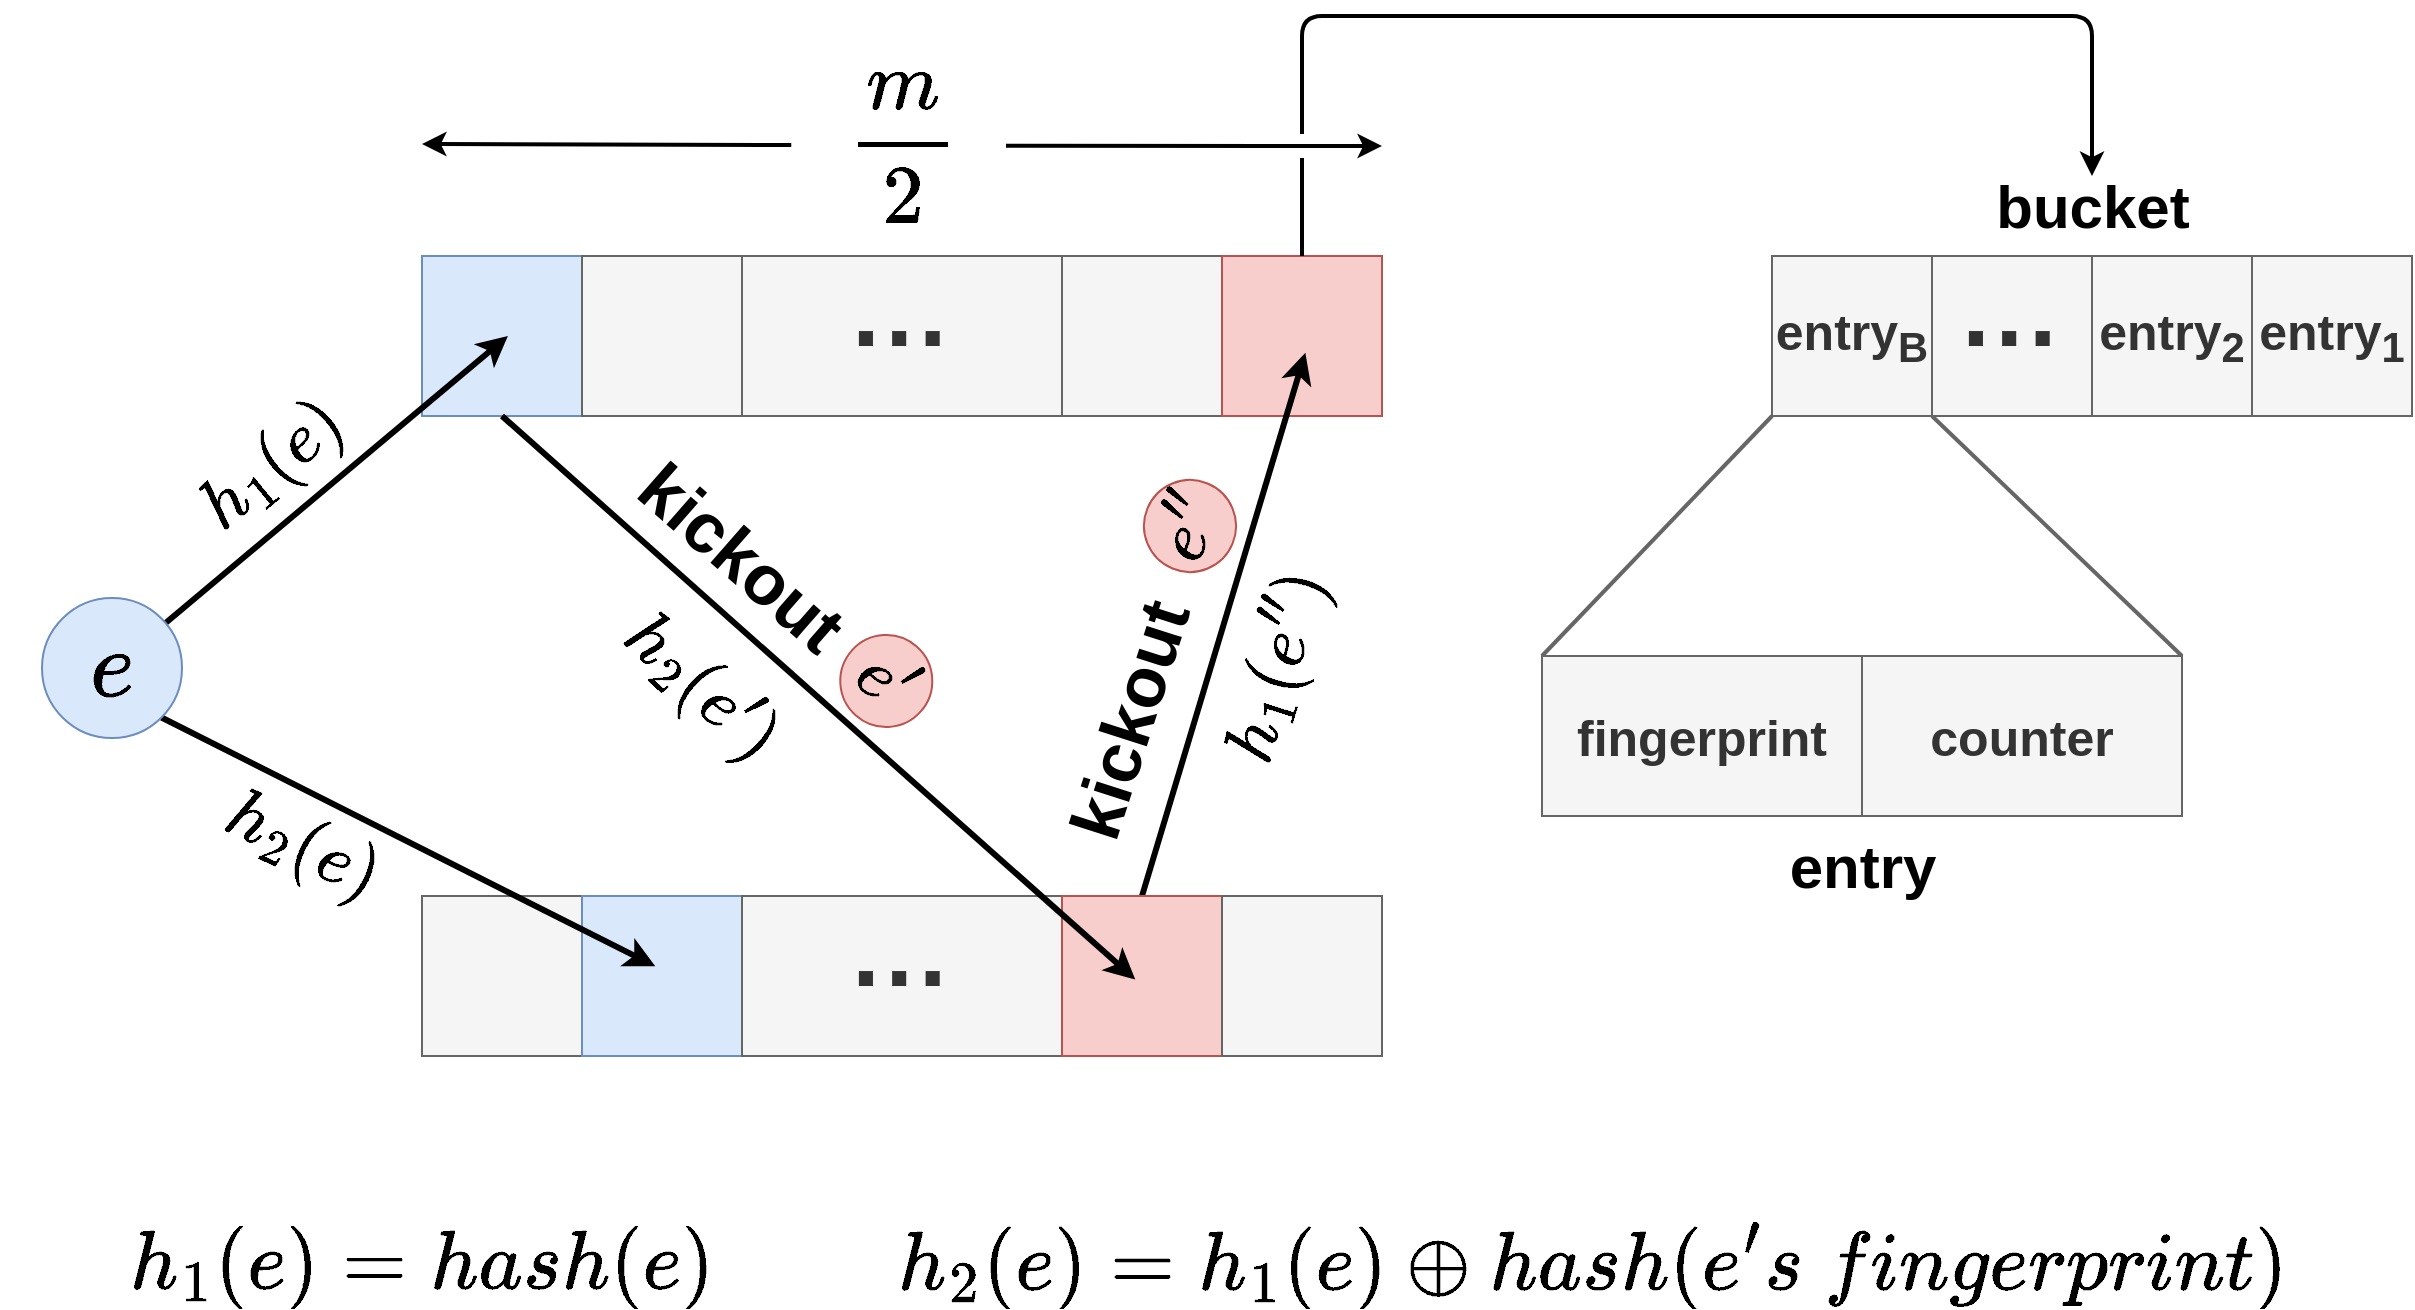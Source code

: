 <mxfile version="14.6.10" type="github" pages="2">
  <diagram id="V1oaGlMTSQQ7UraVtOu0" name="第 1 页">
    <mxGraphModel dx="2073" dy="1174" grid="1" gridSize="10" guides="1" tooltips="1" connect="1" arrows="1" fold="1" page="0" pageScale="1" pageWidth="827" pageHeight="1169" math="1" shadow="0">
      <root>
        <mxCell id="0" />
        <mxCell id="1" parent="0" />
        <mxCell id="x8S9NzMH1xu4llDqmko2-1" value="" style="whiteSpace=wrap;html=1;aspect=fixed;fontStyle=1;fillColor=#dae8fc;strokeColor=#6c8ebf;" vertex="1" parent="1">
          <mxGeometry x="-200" y="120" width="80" height="80" as="geometry" />
        </mxCell>
        <mxCell id="x8S9NzMH1xu4llDqmko2-2" value="" style="whiteSpace=wrap;html=1;aspect=fixed;fontStyle=1;fillColor=#f5f5f5;strokeColor=#666666;fontColor=#333333;" vertex="1" parent="1">
          <mxGeometry x="-120" y="120" width="80" height="80" as="geometry" />
        </mxCell>
        <mxCell id="x8S9NzMH1xu4llDqmko2-3" value="&lt;font style=&quot;font-size: 50px&quot;&gt;···&lt;/font&gt;" style="rounded=0;whiteSpace=wrap;html=1;fontStyle=1;fillColor=#f5f5f5;strokeColor=#666666;fontColor=#333333;" vertex="1" parent="1">
          <mxGeometry x="-40" y="120" width="160" height="80" as="geometry" />
        </mxCell>
        <mxCell id="x8S9NzMH1xu4llDqmko2-4" value="" style="whiteSpace=wrap;html=1;aspect=fixed;fontStyle=1;fillColor=#f5f5f5;strokeColor=#666666;fontColor=#333333;" vertex="1" parent="1">
          <mxGeometry x="120" y="120" width="80" height="80" as="geometry" />
        </mxCell>
        <mxCell id="x8S9NzMH1xu4llDqmko2-5" value="" style="whiteSpace=wrap;html=1;aspect=fixed;fontStyle=1;fillColor=#f8cecc;strokeColor=#b85450;" vertex="1" parent="1">
          <mxGeometry x="200" y="120" width="80" height="80" as="geometry" />
        </mxCell>
        <mxCell id="x8S9NzMH1xu4llDqmko2-6" value="" style="whiteSpace=wrap;html=1;aspect=fixed;fontStyle=1;fillColor=#f5f5f5;strokeColor=#666666;fontColor=#333333;" vertex="1" parent="1">
          <mxGeometry x="-200" y="440" width="80" height="80" as="geometry" />
        </mxCell>
        <mxCell id="x8S9NzMH1xu4llDqmko2-7" value="" style="whiteSpace=wrap;html=1;aspect=fixed;fontStyle=1;fillColor=#dae8fc;strokeColor=#6c8ebf;" vertex="1" parent="1">
          <mxGeometry x="-120" y="440" width="80" height="80" as="geometry" />
        </mxCell>
        <mxCell id="x8S9NzMH1xu4llDqmko2-8" value="&lt;font style=&quot;font-size: 50px&quot;&gt;···&lt;/font&gt;" style="rounded=0;whiteSpace=wrap;html=1;fontStyle=1;fillColor=#f5f5f5;strokeColor=#666666;fontColor=#333333;" vertex="1" parent="1">
          <mxGeometry x="-40" y="440" width="160" height="80" as="geometry" />
        </mxCell>
        <mxCell id="x8S9NzMH1xu4llDqmko2-22" style="edgeStyle=none;rounded=0;orthogonalLoop=1;jettySize=auto;html=1;entryX=0.521;entryY=0.605;entryDx=0;entryDy=0;entryPerimeter=0;strokeWidth=3;fontStyle=1;exitX=0.5;exitY=0;exitDx=0;exitDy=0;" edge="1" parent="1" source="x8S9NzMH1xu4llDqmko2-9" target="x8S9NzMH1xu4llDqmko2-5">
          <mxGeometry relative="1" as="geometry" />
        </mxCell>
        <mxCell id="x8S9NzMH1xu4llDqmko2-9" value="" style="whiteSpace=wrap;html=1;aspect=fixed;fontStyle=1;fillColor=#f8cecc;strokeColor=#b85450;" vertex="1" parent="1">
          <mxGeometry x="120" y="440" width="80" height="80" as="geometry" />
        </mxCell>
        <mxCell id="x8S9NzMH1xu4llDqmko2-10" value="" style="whiteSpace=wrap;html=1;aspect=fixed;fontStyle=1;fillColor=#f5f5f5;strokeColor=#666666;fontColor=#333333;" vertex="1" parent="1">
          <mxGeometry x="200" y="440" width="80" height="80" as="geometry" />
        </mxCell>
        <mxCell id="x8S9NzMH1xu4llDqmko2-12" style="orthogonalLoop=1;jettySize=auto;html=1;entryX=0.537;entryY=0.5;entryDx=0;entryDy=0;entryPerimeter=0;rounded=0;strokeWidth=3;fontStyle=1;" edge="1" parent="1" source="-CqkMzrQlvju-AGW4vCq-1" target="x8S9NzMH1xu4llDqmko2-1">
          <mxGeometry relative="1" as="geometry">
            <mxPoint x="-240" y="180" as="targetPoint" />
            <mxPoint x="-321.2" y="328.5" as="sourcePoint" />
          </mxGeometry>
        </mxCell>
        <mxCell id="x8S9NzMH1xu4llDqmko2-13" style="edgeStyle=none;rounded=0;orthogonalLoop=1;jettySize=auto;html=1;entryX=0.458;entryY=0.439;entryDx=0;entryDy=0;entryPerimeter=0;strokeWidth=3;fontStyle=1;exitX=1;exitY=1;exitDx=0;exitDy=0;" edge="1" parent="1" source="-CqkMzrQlvju-AGW4vCq-1" target="x8S9NzMH1xu4llDqmko2-7">
          <mxGeometry relative="1" as="geometry">
            <mxPoint x="-340" y="430" as="sourcePoint" />
          </mxGeometry>
        </mxCell>
        <mxCell id="x8S9NzMH1xu4llDqmko2-14" value="&lt;font style=&quot;font-size: 30px&quot;&gt;$$h_{1}(e)$$&lt;/font&gt;" style="text;html=1;align=center;verticalAlign=middle;resizable=0;points=[];autosize=1;strokeColor=none;rotation=-39.4;fontStyle=1" vertex="1" parent="1">
          <mxGeometry x="-370" y="210" width="190" height="30" as="geometry" />
        </mxCell>
        <mxCell id="x8S9NzMH1xu4llDqmko2-15" value="&lt;font style=&quot;font-size: 30px&quot;&gt;$$h_{2}(e)$$&lt;/font&gt;" style="text;html=1;align=center;verticalAlign=middle;resizable=0;points=[];autosize=1;strokeColor=none;rotation=26.3;fontStyle=1" vertex="1" parent="1">
          <mxGeometry x="-355" y="400" width="190" height="30" as="geometry" />
        </mxCell>
        <mxCell id="x8S9NzMH1xu4llDqmko2-19" style="edgeStyle=none;orthogonalLoop=1;jettySize=auto;html=1;exitX=0.5;exitY=1;exitDx=0;exitDy=0;entryX=0.458;entryY=0.522;entryDx=0;entryDy=0;entryPerimeter=0;strokeWidth=3;fontStyle=1;rounded=0;" edge="1" parent="1" source="x8S9NzMH1xu4llDqmko2-1" target="x8S9NzMH1xu4llDqmko2-9">
          <mxGeometry relative="1" as="geometry" />
        </mxCell>
        <mxCell id="x8S9NzMH1xu4llDqmko2-20" value="&lt;font style=&quot;font-size: 35px&quot;&gt;kickout&lt;/font&gt;" style="text;html=1;align=center;verticalAlign=middle;resizable=0;points=[];autosize=1;strokeColor=none;rotation=41.2;fontStyle=1" vertex="1" parent="1">
          <mxGeometry x="-110" y="255" width="140" height="30" as="geometry" />
        </mxCell>
        <mxCell id="x8S9NzMH1xu4llDqmko2-21" value="&lt;font style=&quot;font-size: 30px&quot;&gt;$$h_{2}(e&#39;)$$&lt;/font&gt;" style="text;html=1;align=center;verticalAlign=middle;resizable=0;points=[];autosize=1;strokeColor=none;rotation=42.7;fontStyle=1" vertex="1" parent="1">
          <mxGeometry x="-160" y="320" width="200" height="30" as="geometry" />
        </mxCell>
        <mxCell id="x8S9NzMH1xu4llDqmko2-23" value="&lt;font style=&quot;font-size: 35px&quot;&gt;kickout&lt;/font&gt;" style="text;html=1;align=center;verticalAlign=middle;resizable=0;points=[];autosize=1;strokeColor=none;rotation=-72.2;fontStyle=1" vertex="1" parent="1">
          <mxGeometry x="83" y="337" width="140" height="30" as="geometry" />
        </mxCell>
        <mxCell id="x8S9NzMH1xu4llDqmko2-24" value="&lt;font style=&quot;font-size: 30px&quot;&gt;$$h_{1}(e&#39;&#39;)$$&lt;/font&gt;" style="text;html=1;align=center;verticalAlign=middle;resizable=0;points=[];autosize=1;strokeColor=none;rotation=-72.4;fontStyle=1" vertex="1" parent="1">
          <mxGeometry x="122" y="311" width="210" height="30" as="geometry" />
        </mxCell>
        <mxCell id="x8S9NzMH1xu4llDqmko2-40" style="edgeStyle=none;rounded=0;orthogonalLoop=1;jettySize=auto;html=1;exitX=0;exitY=1;exitDx=0;exitDy=0;entryX=0;entryY=0;entryDx=0;entryDy=0;endSize=6;strokeColor=#666666;strokeWidth=2;endArrow=none;endFill=0;fontStyle=1;fillColor=#f5f5f5;" edge="1" parent="1" source="x8S9NzMH1xu4llDqmko2-25" target="x8S9NzMH1xu4llDqmko2-33">
          <mxGeometry relative="1" as="geometry" />
        </mxCell>
        <mxCell id="x8S9NzMH1xu4llDqmko2-41" style="edgeStyle=none;rounded=0;orthogonalLoop=1;jettySize=auto;html=1;exitX=1;exitY=1;exitDx=0;exitDy=0;entryX=1;entryY=0;entryDx=0;entryDy=0;endSize=6;strokeColor=#666666;strokeWidth=2;endArrow=none;endFill=0;startArrow=none;startFill=0;fontStyle=1;fillColor=#f5f5f5;" edge="1" parent="1" source="x8S9NzMH1xu4llDqmko2-25" target="x8S9NzMH1xu4llDqmko2-34">
          <mxGeometry relative="1" as="geometry" />
        </mxCell>
        <mxCell id="x8S9NzMH1xu4llDqmko2-25" value="&lt;font style=&quot;font-size: 25px&quot;&gt;&lt;span&gt;entry&lt;sub&gt;B&lt;/sub&gt;&lt;/span&gt;&lt;/font&gt;" style="whiteSpace=wrap;html=1;aspect=fixed;fontStyle=1;fillColor=#f5f5f5;strokeColor=#666666;fontColor=#333333;" vertex="1" parent="1">
          <mxGeometry x="475" y="120" width="80" height="80" as="geometry" />
        </mxCell>
        <mxCell id="x8S9NzMH1xu4llDqmko2-26" value="&lt;font style=&quot;font-size: 50px&quot;&gt;···&lt;/font&gt;" style="whiteSpace=wrap;html=1;aspect=fixed;fontStyle=1;fillColor=#f5f5f5;strokeColor=#666666;fontColor=#333333;" vertex="1" parent="1">
          <mxGeometry x="555" y="120" width="80" height="80" as="geometry" />
        </mxCell>
        <mxCell id="x8S9NzMH1xu4llDqmko2-27" value="&lt;font style=&quot;font-size: 25px&quot;&gt;&lt;span&gt;entry&lt;sub&gt;2&lt;/sub&gt;&lt;/span&gt;&lt;/font&gt;" style="whiteSpace=wrap;html=1;aspect=fixed;fontStyle=1;fillColor=#f5f5f5;strokeColor=#666666;fontColor=#333333;" vertex="1" parent="1">
          <mxGeometry x="635" y="120" width="80" height="80" as="geometry" />
        </mxCell>
        <mxCell id="x8S9NzMH1xu4llDqmko2-28" value="&lt;font style=&quot;font-size: 25px&quot;&gt;&lt;span&gt;entry&lt;sub&gt;1&lt;/sub&gt;&lt;/span&gt;&lt;/font&gt;" style="whiteSpace=wrap;html=1;aspect=fixed;fontStyle=1;fillColor=#f5f5f5;strokeColor=#666666;fontColor=#333333;" vertex="1" parent="1">
          <mxGeometry x="715" y="120" width="80" height="80" as="geometry" />
        </mxCell>
        <mxCell id="x8S9NzMH1xu4llDqmko2-29" value="&lt;font style=&quot;font-size: 30px&quot;&gt;&lt;span&gt;bucket&lt;/span&gt;&lt;/font&gt;" style="text;html=1;align=center;verticalAlign=middle;resizable=0;points=[];autosize=1;fontStyle=1;" vertex="1" parent="1">
          <mxGeometry x="580" y="80" width="110" height="30" as="geometry" />
        </mxCell>
        <mxCell id="x8S9NzMH1xu4llDqmko2-33" value="&lt;font style=&quot;font-size: 25px&quot;&gt;fingerprint&lt;/font&gt;" style="rounded=0;whiteSpace=wrap;html=1;fontStyle=1;fillColor=#f5f5f5;strokeColor=#666666;fontColor=#333333;" vertex="1" parent="1">
          <mxGeometry x="360" y="320" width="160" height="80" as="geometry" />
        </mxCell>
        <mxCell id="x8S9NzMH1xu4llDqmko2-34" value="&lt;font style=&quot;font-size: 25px&quot;&gt;counter&lt;/font&gt;" style="rounded=0;whiteSpace=wrap;html=1;fontStyle=1;fillColor=#f5f5f5;strokeColor=#666666;fontColor=#333333;" vertex="1" parent="1">
          <mxGeometry x="520" y="320" width="160" height="80" as="geometry" />
        </mxCell>
        <mxCell id="x8S9NzMH1xu4llDqmko2-42" value="&lt;font style=&quot;font-size: 30px&quot;&gt;entry&lt;/font&gt;" style="text;html=1;align=center;verticalAlign=middle;resizable=0;points=[];autosize=1;fontStyle=1;" vertex="1" parent="1">
          <mxGeometry x="475" y="410" width="90" height="30" as="geometry" />
        </mxCell>
        <mxCell id="x8S9NzMH1xu4llDqmko2-48" style="rounded=0;orthogonalLoop=1;jettySize=auto;html=1;startArrow=none;startFill=0;endArrow=classic;endFill=1;endSize=6;strokeColor=#000000;strokeWidth=2;exitX=0.287;exitY=0.483;exitDx=0;exitDy=0;exitPerimeter=0;" edge="1" parent="1" source="x8S9NzMH1xu4llDqmko2-46">
          <mxGeometry relative="1" as="geometry">
            <mxPoint x="-200" y="64" as="targetPoint" />
            <mxPoint x="-40" y="90" as="sourcePoint" />
          </mxGeometry>
        </mxCell>
        <mxCell id="x8S9NzMH1xu4llDqmko2-46" value="&lt;font style=&quot;font-size: 35px&quot;&gt;$$\frac{m}{2}$$&lt;/font&gt;" style="text;html=1;align=center;verticalAlign=middle;resizable=0;points=[];autosize=1;strokeColor=none;" vertex="1" parent="1">
          <mxGeometry x="-90" y="50" width="260" height="30" as="geometry" />
        </mxCell>
        <mxCell id="x8S9NzMH1xu4llDqmko2-50" style="rounded=0;orthogonalLoop=1;jettySize=auto;html=1;startArrow=none;startFill=0;endArrow=classic;endFill=1;endSize=6;strokeColor=#000000;strokeWidth=2;exitX=0.7;exitY=0.496;exitDx=0;exitDy=0;exitPerimeter=0;" edge="1" parent="1" source="x8S9NzMH1xu4llDqmko2-46">
          <mxGeometry relative="1" as="geometry">
            <mxPoint x="280" y="65" as="targetPoint" />
            <mxPoint x="488.05" y="89.58" as="sourcePoint" />
          </mxGeometry>
        </mxCell>
        <mxCell id="x8S9NzMH1xu4llDqmko2-45" style="edgeStyle=orthogonalEdgeStyle;orthogonalLoop=1;jettySize=auto;html=1;entryX=0.5;entryY=0;entryDx=0;entryDy=0;entryPerimeter=0;startArrow=none;startFill=0;endArrow=classic;endFill=1;endSize=6;strokeColor=#000000;strokeWidth=2;fontStyle=1;jumpStyle=gap;jumpSize=10;rounded=1;" edge="1" parent="1" source="x8S9NzMH1xu4llDqmko2-5" target="x8S9NzMH1xu4llDqmko2-29">
          <mxGeometry relative="1" as="geometry">
            <mxPoint x="240" y="60" as="sourcePoint" />
            <Array as="points">
              <mxPoint x="240" />
              <mxPoint x="635" />
            </Array>
          </mxGeometry>
        </mxCell>
        <mxCell id="x8S9NzMH1xu4llDqmko2-53" value="&lt;font style=&quot;font-size: 35px&quot;&gt;$$h_{1}(e) = hash(e)$$&lt;/font&gt;" style="text;html=1;align=center;verticalAlign=middle;resizable=0;points=[];autosize=1;strokeColor=none;" vertex="1" parent="1">
          <mxGeometry x="-390" y="610" width="380" height="30" as="geometry" />
        </mxCell>
        <mxCell id="x8S9NzMH1xu4llDqmko2-55" value="&lt;font style=&quot;font-size: 35px&quot;&gt;$$h_{2}(e) = h_{1}(e) \oplus hash(e&#39;s\ fingerprint)$$&lt;/font&gt;" style="text;html=1;align=center;verticalAlign=middle;resizable=0;points=[];autosize=1;strokeColor=none;" vertex="1" parent="1">
          <mxGeometry x="-20" y="610" width="810" height="30" as="geometry" />
        </mxCell>
        <mxCell id="-CqkMzrQlvju-AGW4vCq-1" value="&lt;font style=&quot;font-size: 40px&quot;&gt;$$e$$&lt;/font&gt;" style="ellipse;whiteSpace=wrap;html=1;aspect=fixed;shadow=0;strokeColor=#6c8ebf;fillColor=#dae8fc;" vertex="1" parent="1">
          <mxGeometry x="-390" y="291" width="70" height="70" as="geometry" />
        </mxCell>
        <mxCell id="-CqkMzrQlvju-AGW4vCq-2" style="edgeStyle=none;curved=1;jumpStyle=gap;jumpSize=10;orthogonalLoop=1;jettySize=auto;html=1;exitX=0.5;exitY=0;exitDx=0;exitDy=0;startArrow=none;startFill=0;endArrow=none;endFill=0;strokeColor=#000000;strokeWidth=4;" edge="1" parent="1" source="-CqkMzrQlvju-AGW4vCq-1" target="-CqkMzrQlvju-AGW4vCq-1">
          <mxGeometry relative="1" as="geometry" />
        </mxCell>
        <mxCell id="-CqkMzrQlvju-AGW4vCq-3" value="&lt;font style=&quot;font-size: 30px&quot;&gt;$$e&#39;$$&lt;/font&gt;" style="ellipse;whiteSpace=wrap;html=1;aspect=fixed;shadow=0;strokeColor=#b85450;fillColor=#f8cecc;rotation=41.8;" vertex="1" parent="1">
          <mxGeometry x="9.14" y="309.5" width="46" height="46" as="geometry" />
        </mxCell>
        <mxCell id="-CqkMzrQlvju-AGW4vCq-4" value="&lt;font style=&quot;font-size: 30px&quot;&gt;$$e&#39;&#39;$$&lt;/font&gt;" style="ellipse;whiteSpace=wrap;html=1;aspect=fixed;shadow=0;strokeColor=#b85450;fillColor=#f8cecc;rotation=-67.6;" vertex="1" parent="1">
          <mxGeometry x="161" y="232" width="46" height="46" as="geometry" />
        </mxCell>
      </root>
    </mxGraphModel>
  </diagram>
  <diagram name="第 1 页 的副本" id="7mlBD-bHxinkEdR7ouqE">
    <mxGraphModel dx="3170" dy="2013" grid="1" gridSize="10" guides="1" tooltips="1" connect="1" arrows="1" fold="1" page="0" pageScale="1" pageWidth="827" pageHeight="1169" math="1" shadow="0">
      <root>
        <mxCell id="ixnJGF-VWS_1nKsYmfAi-0" />
        <mxCell id="ixnJGF-VWS_1nKsYmfAi-1" parent="ixnJGF-VWS_1nKsYmfAi-0" />
        <mxCell id="D7BLiVb56YLApS2BH-3u-14" style="edgeStyle=none;rounded=0;jumpStyle=gap;jumpSize=10;orthogonalLoop=1;jettySize=auto;html=1;startArrow=none;startFill=0;endArrow=classic;endFill=1;endSize=6;strokeColor=#000000;strokeWidth=3;exitX=1;exitY=1;exitDx=0;exitDy=0;" edge="1" parent="ixnJGF-VWS_1nKsYmfAi-1" source="NqLgnIdzLpOWNiTf5Q1N-0" target="D7BLiVb56YLApS2BH-3u-8">
          <mxGeometry relative="1" as="geometry">
            <mxPoint x="314" y="-180" as="targetPoint" />
            <mxPoint x="299" y="-400" as="sourcePoint" />
          </mxGeometry>
        </mxCell>
        <mxCell id="D7BLiVb56YLApS2BH-3u-4" value="&lt;font style=&quot;font-size: 40px&quot;&gt;data stream&lt;/font&gt;" style="ellipse;shape=cloud;whiteSpace=wrap;html=1;shadow=0;fillColor=#f5f5f5;strokeColor=#666666;fontColor=#333333;" vertex="1" parent="ixnJGF-VWS_1nKsYmfAi-1">
          <mxGeometry x="-120" y="-540" width="890" height="130" as="geometry" />
        </mxCell>
        <mxCell id="-XqIfu-6GYl3lcrzQxEl-0" value="" style="whiteSpace=wrap;html=1;aspect=fixed;fontStyle=1;fillColor=#dae8fc;strokeColor=#6c8ebf;" vertex="1" parent="ixnJGF-VWS_1nKsYmfAi-1">
          <mxGeometry x="-200" y="120" width="80" height="80" as="geometry" />
        </mxCell>
        <mxCell id="-XqIfu-6GYl3lcrzQxEl-1" value="" style="whiteSpace=wrap;html=1;aspect=fixed;fontStyle=1;fillColor=#f5f5f5;strokeColor=#666666;fontColor=#333333;" vertex="1" parent="ixnJGF-VWS_1nKsYmfAi-1">
          <mxGeometry x="-120" y="120" width="80" height="80" as="geometry" />
        </mxCell>
        <mxCell id="-XqIfu-6GYl3lcrzQxEl-2" value="&lt;font style=&quot;font-size: 50px&quot;&gt;···&lt;/font&gt;" style="rounded=0;whiteSpace=wrap;html=1;fontStyle=1;fillColor=#f5f5f5;strokeColor=#666666;fontColor=#333333;" vertex="1" parent="ixnJGF-VWS_1nKsYmfAi-1">
          <mxGeometry x="-40" y="120" width="160" height="80" as="geometry" />
        </mxCell>
        <mxCell id="-XqIfu-6GYl3lcrzQxEl-3" value="" style="whiteSpace=wrap;html=1;aspect=fixed;fontStyle=1;fillColor=#f5f5f5;strokeColor=#666666;fontColor=#333333;" vertex="1" parent="ixnJGF-VWS_1nKsYmfAi-1">
          <mxGeometry x="120" y="120" width="80" height="80" as="geometry" />
        </mxCell>
        <mxCell id="D7BLiVb56YLApS2BH-3u-3" style="edgeStyle=none;rounded=0;jumpStyle=gap;jumpSize=10;orthogonalLoop=1;jettySize=auto;html=1;entryX=0;entryY=0.5;entryDx=0;entryDy=0;startArrow=none;startFill=0;endArrow=classic;endFill=1;endSize=6;strokeColor=#666666;strokeWidth=3;fillColor=#f5f5f5;" edge="1" parent="ixnJGF-VWS_1nKsYmfAi-1" source="-XqIfu-6GYl3lcrzQxEl-4" target="-XqIfu-6GYl3lcrzQxEl-23">
          <mxGeometry relative="1" as="geometry" />
        </mxCell>
        <mxCell id="-XqIfu-6GYl3lcrzQxEl-4" value="" style="whiteSpace=wrap;html=1;aspect=fixed;fontStyle=1;fillColor=#f5f5f5;strokeColor=#666666;fontColor=#333333;" vertex="1" parent="ixnJGF-VWS_1nKsYmfAi-1">
          <mxGeometry x="200" y="120" width="80" height="80" as="geometry" />
        </mxCell>
        <mxCell id="D7BLiVb56YLApS2BH-3u-0" style="edgeStyle=none;rounded=0;jumpStyle=gap;jumpSize=10;orthogonalLoop=1;jettySize=auto;html=1;exitX=0;exitY=1;exitDx=0;exitDy=0;dashed=1;startArrow=none;startFill=0;endArrow=none;endFill=0;endSize=6;strokeColor=#666666;strokeWidth=3;fillColor=#f5f5f5;" edge="1" parent="ixnJGF-VWS_1nKsYmfAi-1" source="-XqIfu-6GYl3lcrzQxEl-5">
          <mxGeometry relative="1" as="geometry">
            <mxPoint x="-200" y="600" as="targetPoint" />
          </mxGeometry>
        </mxCell>
        <mxCell id="5GyCDiw_aOwiqqZgQbfZ-0" style="edgeStyle=none;jumpStyle=gap;jumpSize=10;orthogonalLoop=1;jettySize=auto;html=1;exitX=0;exitY=0.5;exitDx=0;exitDy=0;entryX=0;entryY=0.5;entryDx=0;entryDy=0;startArrow=none;startFill=0;endArrow=classic;endFill=1;strokeColor=#000000;strokeWidth=4;curved=1;" edge="1" parent="ixnJGF-VWS_1nKsYmfAi-1" source="-XqIfu-6GYl3lcrzQxEl-5" target="D7BLiVb56YLApS2BH-3u-13">
          <mxGeometry relative="1" as="geometry">
            <Array as="points">
              <mxPoint x="-630" y="240" />
            </Array>
          </mxGeometry>
        </mxCell>
        <mxCell id="-XqIfu-6GYl3lcrzQxEl-5" value="" style="whiteSpace=wrap;html=1;aspect=fixed;fontStyle=1;fillColor=#f5f5f5;strokeColor=#666666;fontColor=#333333;" vertex="1" parent="ixnJGF-VWS_1nKsYmfAi-1">
          <mxGeometry x="-200" y="440" width="80" height="80" as="geometry" />
        </mxCell>
        <mxCell id="-XqIfu-6GYl3lcrzQxEl-6" value="" style="whiteSpace=wrap;html=1;aspect=fixed;fontStyle=1;fillColor=#f5f5f5;strokeColor=#666666;fontColor=#333333;" vertex="1" parent="ixnJGF-VWS_1nKsYmfAi-1">
          <mxGeometry x="-120" y="440" width="80" height="80" as="geometry" />
        </mxCell>
        <mxCell id="-XqIfu-6GYl3lcrzQxEl-7" value="&lt;font style=&quot;font-size: 50px&quot;&gt;···&lt;/font&gt;" style="rounded=0;whiteSpace=wrap;html=1;fontStyle=1;fillColor=#f5f5f5;strokeColor=#666666;fontColor=#333333;" vertex="1" parent="ixnJGF-VWS_1nKsYmfAi-1">
          <mxGeometry x="-40" y="440" width="160" height="80" as="geometry" />
        </mxCell>
        <mxCell id="-XqIfu-6GYl3lcrzQxEl-9" value="" style="whiteSpace=wrap;html=1;aspect=fixed;fontStyle=1;fillColor=#dae8fc;strokeColor=#6c8ebf;" vertex="1" parent="ixnJGF-VWS_1nKsYmfAi-1">
          <mxGeometry x="120" y="440" width="80" height="80" as="geometry" />
        </mxCell>
        <mxCell id="D7BLiVb56YLApS2BH-3u-1" style="edgeStyle=none;rounded=0;jumpStyle=gap;jumpSize=10;orthogonalLoop=1;jettySize=auto;html=1;exitX=1;exitY=1;exitDx=0;exitDy=0;dashed=1;startArrow=none;startFill=0;endArrow=none;endFill=0;endSize=6;strokeColor=#666666;strokeWidth=3;fillColor=#f5f5f5;" edge="1" parent="ixnJGF-VWS_1nKsYmfAi-1" source="-XqIfu-6GYl3lcrzQxEl-10">
          <mxGeometry relative="1" as="geometry">
            <mxPoint x="280" y="600" as="targetPoint" />
          </mxGeometry>
        </mxCell>
        <mxCell id="-XqIfu-6GYl3lcrzQxEl-10" value="" style="whiteSpace=wrap;html=1;aspect=fixed;fontStyle=1;fillColor=#f5f5f5;strokeColor=#666666;fontColor=#333333;" vertex="1" parent="ixnJGF-VWS_1nKsYmfAi-1">
          <mxGeometry x="200" y="440" width="80" height="80" as="geometry" />
        </mxCell>
        <mxCell id="-XqIfu-6GYl3lcrzQxEl-14" value="&lt;font style=&quot;font-size: 30px&quot;&gt;$$h_{1}(e)$$&lt;/font&gt;" style="text;html=1;align=center;verticalAlign=middle;resizable=0;points=[];autosize=1;strokeColor=none;rotation=0;fontStyle=1" vertex="1" parent="ixnJGF-VWS_1nKsYmfAi-1">
          <mxGeometry x="-140" y="60" width="190" height="30" as="geometry" />
        </mxCell>
        <mxCell id="-XqIfu-6GYl3lcrzQxEl-15" value="&lt;font style=&quot;font-size: 30px&quot;&gt;$$h_{2}(e)$$&lt;/font&gt;" style="text;html=1;align=center;verticalAlign=middle;resizable=0;points=[];autosize=1;rotation=0;fontStyle=1;" vertex="1" parent="ixnJGF-VWS_1nKsYmfAi-1">
          <mxGeometry x="10" y="370" width="190" height="30" as="geometry" />
        </mxCell>
        <mxCell id="-XqIfu-6GYl3lcrzQxEl-21" style="edgeStyle=none;rounded=0;orthogonalLoop=1;jettySize=auto;html=1;exitX=0;exitY=1;exitDx=0;exitDy=0;entryX=0;entryY=0;entryDx=0;entryDy=0;endSize=6;strokeColor=#666666;strokeWidth=2;endArrow=none;endFill=0;fontStyle=1;fillColor=#f5f5f5;" edge="1" parent="ixnJGF-VWS_1nKsYmfAi-1" source="-XqIfu-6GYl3lcrzQxEl-23" target="-XqIfu-6GYl3lcrzQxEl-28">
          <mxGeometry relative="1" as="geometry" />
        </mxCell>
        <mxCell id="-XqIfu-6GYl3lcrzQxEl-22" style="edgeStyle=none;rounded=0;orthogonalLoop=1;jettySize=auto;html=1;exitX=1;exitY=1;exitDx=0;exitDy=0;entryX=1;entryY=0;entryDx=0;entryDy=0;endSize=6;strokeColor=#666666;strokeWidth=2;endArrow=none;endFill=0;startArrow=none;startFill=0;fontStyle=1;fillColor=#f5f5f5;" edge="1" parent="ixnJGF-VWS_1nKsYmfAi-1" source="-XqIfu-6GYl3lcrzQxEl-23" target="-XqIfu-6GYl3lcrzQxEl-29">
          <mxGeometry relative="1" as="geometry" />
        </mxCell>
        <mxCell id="-XqIfu-6GYl3lcrzQxEl-23" value="&lt;font style=&quot;font-size: 25px&quot;&gt;&lt;span&gt;entry&lt;sub&gt;B&lt;/sub&gt;&lt;/span&gt;&lt;/font&gt;" style="whiteSpace=wrap;html=1;aspect=fixed;fontStyle=1;fillColor=#f5f5f5;strokeColor=#666666;fontColor=#333333;" vertex="1" parent="ixnJGF-VWS_1nKsYmfAi-1">
          <mxGeometry x="475" y="120" width="80" height="80" as="geometry" />
        </mxCell>
        <mxCell id="-XqIfu-6GYl3lcrzQxEl-24" value="&lt;font style=&quot;font-size: 50px&quot;&gt;···&lt;/font&gt;" style="whiteSpace=wrap;html=1;aspect=fixed;fontStyle=1;fillColor=#f5f5f5;strokeColor=#666666;fontColor=#333333;" vertex="1" parent="ixnJGF-VWS_1nKsYmfAi-1">
          <mxGeometry x="555" y="120" width="80" height="80" as="geometry" />
        </mxCell>
        <mxCell id="-XqIfu-6GYl3lcrzQxEl-25" value="&lt;font style=&quot;font-size: 25px&quot;&gt;&lt;span&gt;entry&lt;sub&gt;2&lt;/sub&gt;&lt;/span&gt;&lt;/font&gt;" style="whiteSpace=wrap;html=1;aspect=fixed;fontStyle=1;fillColor=#f5f5f5;strokeColor=#666666;fontColor=#333333;" vertex="1" parent="ixnJGF-VWS_1nKsYmfAi-1">
          <mxGeometry x="635" y="120" width="80" height="80" as="geometry" />
        </mxCell>
        <mxCell id="-XqIfu-6GYl3lcrzQxEl-26" value="&lt;font style=&quot;font-size: 25px&quot;&gt;&lt;span&gt;entry&lt;sub&gt;1&lt;/sub&gt;&lt;/span&gt;&lt;/font&gt;" style="whiteSpace=wrap;html=1;aspect=fixed;fontStyle=1;fillColor=#f5f5f5;strokeColor=#666666;fontColor=#333333;" vertex="1" parent="ixnJGF-VWS_1nKsYmfAi-1">
          <mxGeometry x="715" y="120" width="80" height="80" as="geometry" />
        </mxCell>
        <mxCell id="-XqIfu-6GYl3lcrzQxEl-27" value="&lt;font style=&quot;font-size: 30px&quot;&gt;&lt;span&gt;bucket&lt;/span&gt;&lt;/font&gt;" style="text;html=1;align=center;verticalAlign=middle;resizable=0;points=[];autosize=1;fontStyle=1;" vertex="1" parent="ixnJGF-VWS_1nKsYmfAi-1">
          <mxGeometry x="820" y="145" width="110" height="30" as="geometry" />
        </mxCell>
        <mxCell id="-XqIfu-6GYl3lcrzQxEl-28" value="&lt;font style=&quot;font-size: 25px&quot;&gt;fingerprint&lt;/font&gt;" style="rounded=0;whiteSpace=wrap;html=1;fontStyle=1;fillColor=#f5f5f5;strokeColor=#666666;fontColor=#333333;" vertex="1" parent="ixnJGF-VWS_1nKsYmfAi-1">
          <mxGeometry x="360" y="320" width="160" height="80" as="geometry" />
        </mxCell>
        <mxCell id="-XqIfu-6GYl3lcrzQxEl-29" value="&lt;font style=&quot;font-size: 25px&quot;&gt;counter&lt;/font&gt;" style="rounded=0;whiteSpace=wrap;html=1;fontStyle=1;fillColor=#f5f5f5;strokeColor=#666666;fontColor=#333333;" vertex="1" parent="ixnJGF-VWS_1nKsYmfAi-1">
          <mxGeometry x="520" y="320" width="160" height="80" as="geometry" />
        </mxCell>
        <mxCell id="-XqIfu-6GYl3lcrzQxEl-30" value="&lt;font style=&quot;font-size: 30px&quot;&gt;entry&lt;/font&gt;" style="text;html=1;align=center;verticalAlign=middle;resizable=0;points=[];autosize=1;fontStyle=1;" vertex="1" parent="ixnJGF-VWS_1nKsYmfAi-1">
          <mxGeometry x="475" y="410" width="90" height="30" as="geometry" />
        </mxCell>
        <mxCell id="-XqIfu-6GYl3lcrzQxEl-31" style="rounded=0;orthogonalLoop=1;jettySize=auto;html=1;startArrow=none;startFill=0;endArrow=classic;endFill=1;endSize=6;strokeColor=#666666;strokeWidth=2;exitX=0.287;exitY=0.483;exitDx=0;exitDy=0;exitPerimeter=0;fillColor=#f5f5f5;" edge="1" parent="ixnJGF-VWS_1nKsYmfAi-1" source="-XqIfu-6GYl3lcrzQxEl-32">
          <mxGeometry relative="1" as="geometry">
            <mxPoint x="-200" y="574" as="targetPoint" />
            <mxPoint x="-40" y="600" as="sourcePoint" />
          </mxGeometry>
        </mxCell>
        <mxCell id="-XqIfu-6GYl3lcrzQxEl-32" value="&lt;font style=&quot;font-size: 35px&quot;&gt;$$\frac{m}{2}$$&lt;/font&gt;" style="text;html=1;align=center;verticalAlign=middle;resizable=0;points=[];autosize=1;" vertex="1" parent="ixnJGF-VWS_1nKsYmfAi-1">
          <mxGeometry x="-90" y="560" width="260" height="30" as="geometry" />
        </mxCell>
        <mxCell id="-XqIfu-6GYl3lcrzQxEl-33" style="rounded=0;orthogonalLoop=1;jettySize=auto;html=1;startArrow=none;startFill=0;endArrow=classic;endFill=1;endSize=6;strokeColor=#666666;strokeWidth=2;exitX=0.7;exitY=0.496;exitDx=0;exitDy=0;exitPerimeter=0;fillColor=#f5f5f5;" edge="1" parent="ixnJGF-VWS_1nKsYmfAi-1" source="-XqIfu-6GYl3lcrzQxEl-32">
          <mxGeometry relative="1" as="geometry">
            <mxPoint x="280" y="575" as="targetPoint" />
            <mxPoint x="488.05" y="599.58" as="sourcePoint" />
          </mxGeometry>
        </mxCell>
        <mxCell id="-XqIfu-6GYl3lcrzQxEl-35" value="&lt;font style=&quot;font-size: 35px&quot;&gt;$$h_{1}(e) = hash(e)$$&lt;/font&gt;" style="text;html=1;align=center;verticalAlign=middle;resizable=0;points=[];autosize=1;strokeColor=none;" vertex="1" parent="ixnJGF-VWS_1nKsYmfAi-1">
          <mxGeometry x="-291" y="680" width="380" height="30" as="geometry" />
        </mxCell>
        <mxCell id="-XqIfu-6GYl3lcrzQxEl-36" value="&lt;font style=&quot;font-size: 35px&quot;&gt;$$h_{2}(e) = h_{1}(e) \oplus hash(e&#39;s\ fingerprint)$$&lt;/font&gt;" style="text;html=1;align=center;verticalAlign=middle;resizable=0;points=[];autosize=1;strokeColor=none;" vertex="1" parent="ixnJGF-VWS_1nKsYmfAi-1">
          <mxGeometry x="79" y="680" width="810" height="30" as="geometry" />
        </mxCell>
        <mxCell id="D7BLiVb56YLApS2BH-3u-5" value="" style="rounded=0;whiteSpace=wrap;html=1;shadow=0;strokeColor=#6c8ebf;fillColor=#dae8fc;" vertex="1" parent="ixnJGF-VWS_1nKsYmfAi-1">
          <mxGeometry x="-120" y="-140" width="120" height="60" as="geometry" />
        </mxCell>
        <mxCell id="D7BLiVb56YLApS2BH-3u-6" value="" style="rounded=0;whiteSpace=wrap;html=1;shadow=0;strokeColor=#6c8ebf;fillColor=#dae8fc;" vertex="1" parent="ixnJGF-VWS_1nKsYmfAi-1">
          <mxGeometry y="-140" width="120" height="60" as="geometry" />
        </mxCell>
        <mxCell id="D7BLiVb56YLApS2BH-3u-7" value="" style="rounded=0;whiteSpace=wrap;html=1;shadow=0;strokeColor=#6c8ebf;fillColor=#dae8fc;" vertex="1" parent="ixnJGF-VWS_1nKsYmfAi-1">
          <mxGeometry x="120" y="-140" width="120" height="60" as="geometry" />
        </mxCell>
        <mxCell id="D7BLiVb56YLApS2BH-3u-8" value="" style="rounded=0;whiteSpace=wrap;html=1;shadow=0;strokeColor=#6c8ebf;fillColor=#dae8fc;" vertex="1" parent="ixnJGF-VWS_1nKsYmfAi-1">
          <mxGeometry x="239" y="-140" width="120" height="60" as="geometry" />
        </mxCell>
        <mxCell id="D7BLiVb56YLApS2BH-3u-9" value="&lt;font style=&quot;font-size: 50px&quot;&gt;···&lt;/font&gt;" style="rounded=0;whiteSpace=wrap;html=1;shadow=0;strokeColor=#000000;fillColor=none;gradientColor=none;" vertex="1" parent="ixnJGF-VWS_1nKsYmfAi-1">
          <mxGeometry x="360" y="-140" width="120" height="60" as="geometry" />
        </mxCell>
        <mxCell id="D7BLiVb56YLApS2BH-3u-10" value="" style="rounded=0;whiteSpace=wrap;html=1;shadow=0;strokeColor=#6c8ebf;fillColor=#dae8fc;" vertex="1" parent="ixnJGF-VWS_1nKsYmfAi-1">
          <mxGeometry x="480" y="-140" width="120" height="60" as="geometry" />
        </mxCell>
        <mxCell id="5GyCDiw_aOwiqqZgQbfZ-3" style="edgeStyle=none;curved=1;jumpStyle=gap;jumpSize=10;orthogonalLoop=1;jettySize=auto;html=1;exitX=0;exitY=0;exitDx=0;exitDy=0;entryX=0;entryY=1;entryDx=0;entryDy=0;startArrow=none;startFill=0;endArrow=none;endFill=0;strokeColor=#000000;strokeWidth=3;" edge="1" parent="ixnJGF-VWS_1nKsYmfAi-1" source="D7BLiVb56YLApS2BH-3u-11" target="5GyCDiw_aOwiqqZgQbfZ-1">
          <mxGeometry relative="1" as="geometry" />
        </mxCell>
        <mxCell id="D7BLiVb56YLApS2BH-3u-11" value="" style="rounded=0;whiteSpace=wrap;html=1;shadow=0;strokeColor=#6c8ebf;fillColor=#dae8fc;" vertex="1" parent="ixnJGF-VWS_1nKsYmfAi-1">
          <mxGeometry x="600" y="-140" width="120" height="60" as="geometry" />
        </mxCell>
        <mxCell id="5GyCDiw_aOwiqqZgQbfZ-4" style="edgeStyle=none;curved=1;jumpStyle=gap;jumpSize=10;orthogonalLoop=1;jettySize=auto;html=1;exitX=0;exitY=0;exitDx=0;exitDy=0;entryX=1;entryY=1;entryDx=0;entryDy=0;startArrow=none;startFill=0;endArrow=none;endFill=0;strokeColor=#000000;strokeWidth=3;" edge="1" parent="ixnJGF-VWS_1nKsYmfAi-1" source="D7BLiVb56YLApS2BH-3u-12" target="5GyCDiw_aOwiqqZgQbfZ-2">
          <mxGeometry relative="1" as="geometry" />
        </mxCell>
        <mxCell id="D7BLiVb56YLApS2BH-3u-12" value="" style="rounded=0;whiteSpace=wrap;html=1;shadow=0;strokeColor=#6c8ebf;fillColor=#dae8fc;" vertex="1" parent="ixnJGF-VWS_1nKsYmfAi-1">
          <mxGeometry x="720" y="-140" width="120" height="60" as="geometry" />
        </mxCell>
        <mxCell id="D7BLiVb56YLApS2BH-3u-13" value="" style="rounded=0;whiteSpace=wrap;html=1;shadow=0;strokeColor=#6c8ebf;fillColor=#dae8fc;" vertex="1" parent="ixnJGF-VWS_1nKsYmfAi-1">
          <mxGeometry x="-240" y="-140" width="120" height="60" as="geometry" />
        </mxCell>
        <mxCell id="D7BLiVb56YLApS2BH-3u-16" style="edgeStyle=none;rounded=0;jumpStyle=gap;jumpSize=10;orthogonalLoop=1;jettySize=auto;html=1;startArrow=none;startFill=0;endArrow=classic;endFill=1;endSize=6;strokeColor=#000000;strokeWidth=3;" edge="1" parent="ixnJGF-VWS_1nKsYmfAi-1" source="D7BLiVb56YLApS2BH-3u-15">
          <mxGeometry relative="1" as="geometry">
            <mxPoint x="840.0" y="-35" as="targetPoint" />
          </mxGeometry>
        </mxCell>
        <mxCell id="D7BLiVb56YLApS2BH-3u-17" style="edgeStyle=none;rounded=0;jumpStyle=gap;jumpSize=10;orthogonalLoop=1;jettySize=auto;html=1;startArrow=none;startFill=0;endArrow=classic;endFill=1;endSize=6;strokeColor=#000000;strokeWidth=3;" edge="1" parent="ixnJGF-VWS_1nKsYmfAi-1" source="D7BLiVb56YLApS2BH-3u-15">
          <mxGeometry relative="1" as="geometry">
            <mxPoint x="-240" y="-35" as="targetPoint" />
          </mxGeometry>
        </mxCell>
        <mxCell id="D7BLiVb56YLApS2BH-3u-15" value="&lt;font style=&quot;font-size: 35px&quot;&gt;$$K$$&lt;/font&gt;" style="text;html=1;align=center;verticalAlign=middle;resizable=0;points=[];autosize=1;strokeColor=none;" vertex="1" parent="ixnJGF-VWS_1nKsYmfAi-1">
          <mxGeometry x="239" y="-50" width="120" height="30" as="geometry" />
        </mxCell>
        <mxCell id="D7BLiVb56YLApS2BH-3u-21" style="edgeStyle=none;rounded=0;jumpStyle=gap;jumpSize=10;orthogonalLoop=1;jettySize=auto;html=1;startArrow=none;startFill=0;endArrow=classic;endFill=1;endSize=6;strokeColor=#000000;strokeWidth=3;exitX=0;exitY=1;exitDx=0;exitDy=0;" edge="1" parent="ixnJGF-VWS_1nKsYmfAi-1" source="NqLgnIdzLpOWNiTf5Q1N-0">
          <mxGeometry relative="1" as="geometry">
            <mxPoint x="-160.83" y="160" as="targetPoint" />
            <mxPoint x="80" y="-400" as="sourcePoint" />
          </mxGeometry>
        </mxCell>
        <mxCell id="D7BLiVb56YLApS2BH-3u-20" style="edgeStyle=none;rounded=0;jumpStyle=gap;jumpSize=10;orthogonalLoop=1;jettySize=auto;html=1;startArrow=none;startFill=0;endArrow=classic;endFill=1;endSize=6;strokeColor=#000000;strokeWidth=3;exitX=0.5;exitY=1;exitDx=0;exitDy=0;" edge="1" parent="ixnJGF-VWS_1nKsYmfAi-1" source="NqLgnIdzLpOWNiTf5Q1N-0">
          <mxGeometry relative="1" as="geometry">
            <mxPoint x="159.17" y="490" as="targetPoint" />
            <mxPoint x="159" y="-330" as="sourcePoint" />
          </mxGeometry>
        </mxCell>
        <mxCell id="5GyCDiw_aOwiqqZgQbfZ-1" value="&lt;font style=&quot;font-size: 25px&quot;&gt;fingerprint&lt;/font&gt;" style="rounded=0;whiteSpace=wrap;html=1;fontStyle=1;fillColor=#f5f5f5;strokeColor=#666666;fontColor=#333333;" vertex="1" parent="ixnJGF-VWS_1nKsYmfAi-1">
          <mxGeometry x="500" y="-300" width="160" height="60" as="geometry" />
        </mxCell>
        <mxCell id="5GyCDiw_aOwiqqZgQbfZ-2" value="&lt;font style=&quot;font-size: 25px&quot;&gt;counter&lt;/font&gt;" style="rounded=0;whiteSpace=wrap;html=1;fontStyle=1;fillColor=#f5f5f5;strokeColor=#666666;fontColor=#333333;" vertex="1" parent="ixnJGF-VWS_1nKsYmfAi-1">
          <mxGeometry x="660" y="-300" width="160" height="60" as="geometry" />
        </mxCell>
        <mxCell id="5GyCDiw_aOwiqqZgQbfZ-6" value="&lt;font style=&quot;font-size: 30px&quot;&gt;&lt;span&gt;heap&lt;/span&gt;&lt;/font&gt;" style="text;html=1;align=center;verticalAlign=middle;resizable=0;points=[];autosize=1;strokeColor=none;fontStyle=1" vertex="1" parent="ixnJGF-VWS_1nKsYmfAi-1">
          <mxGeometry x="870" y="-125" width="90" height="30" as="geometry" />
        </mxCell>
        <mxCell id="NqLgnIdzLpOWNiTf5Q1N-0" value="&lt;font style=&quot;font-size: 40px&quot;&gt;$$e$$&lt;/font&gt;" style="ellipse;whiteSpace=wrap;html=1;aspect=fixed;shadow=0;strokeColor=#6c8ebf;fillColor=#dae8fc;" vertex="1" parent="ixnJGF-VWS_1nKsYmfAi-1">
          <mxGeometry x="125" y="-410" width="70" height="70" as="geometry" />
        </mxCell>
      </root>
    </mxGraphModel>
  </diagram>
</mxfile>
